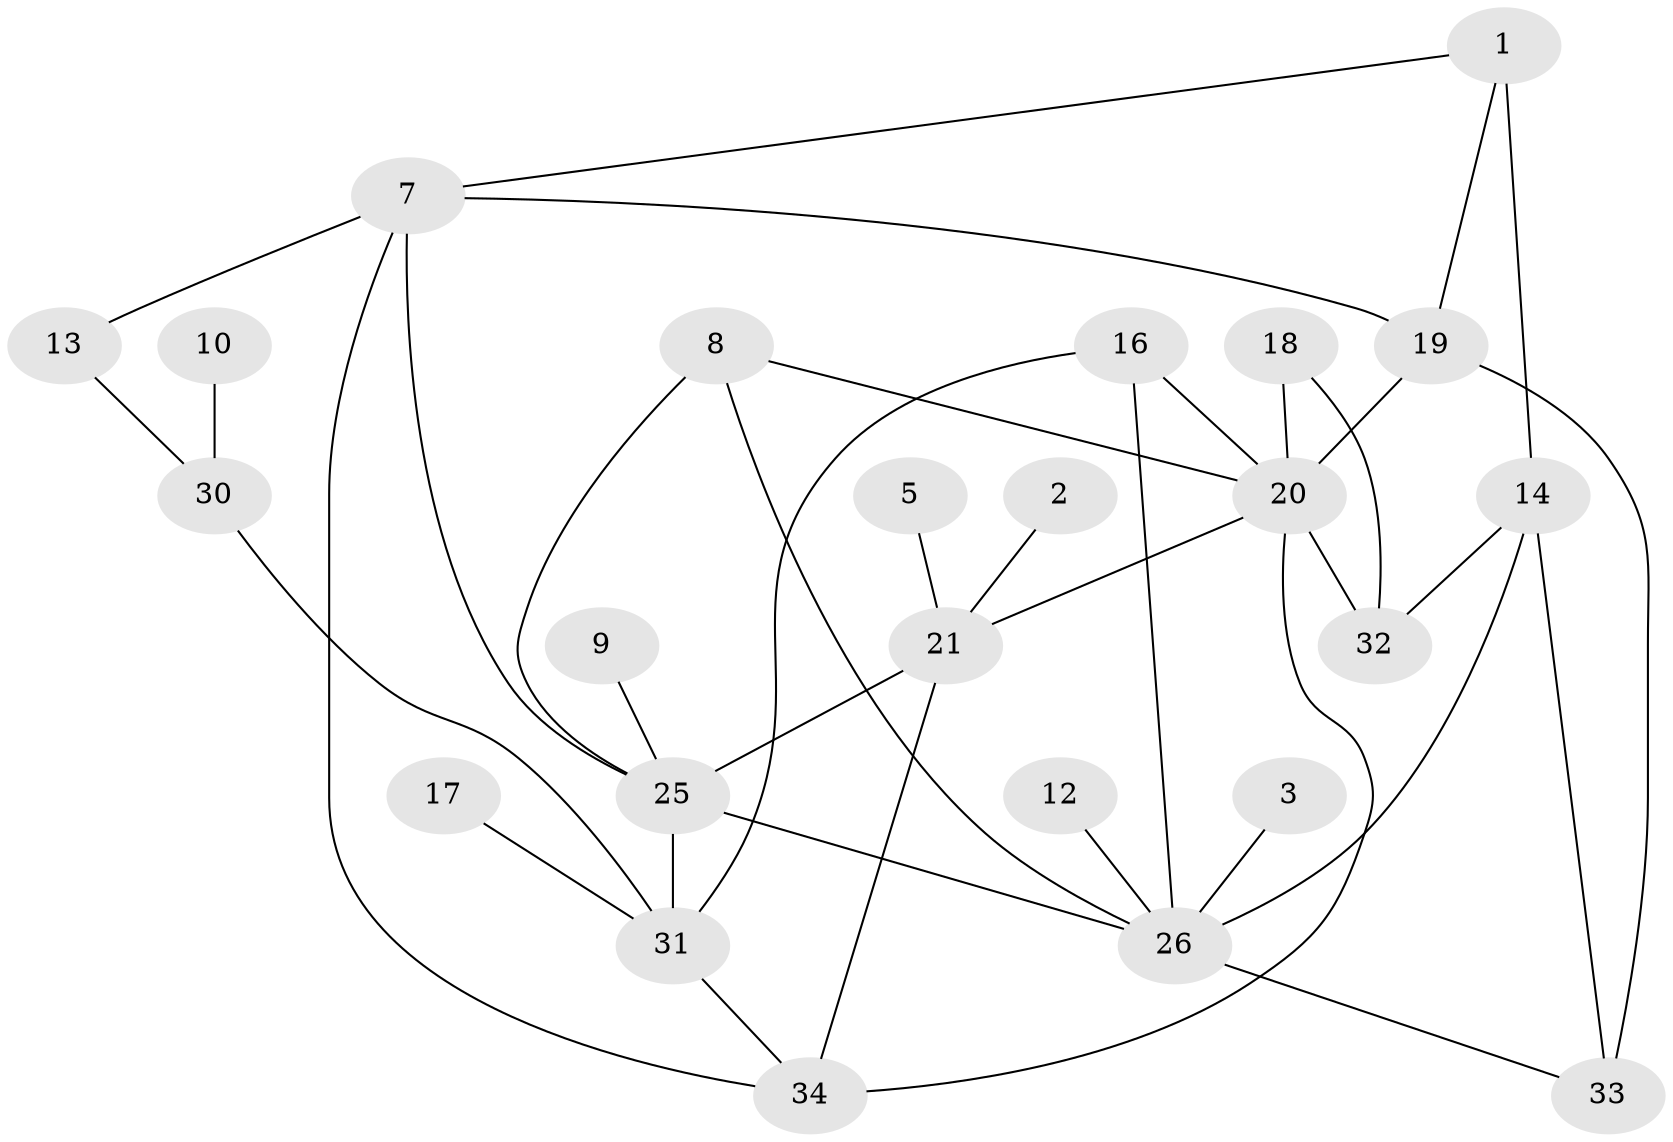 // original degree distribution, {2: 0.1791044776119403, 3: 0.2835820895522388, 4: 0.1044776119402985, 1: 0.26865671641791045, 0: 0.1044776119402985, 5: 0.04477611940298507, 6: 0.014925373134328358}
// Generated by graph-tools (version 1.1) at 2025/49/03/09/25 03:49:13]
// undirected, 24 vertices, 38 edges
graph export_dot {
graph [start="1"]
  node [color=gray90,style=filled];
  1;
  2;
  3;
  5;
  7;
  8;
  9;
  10;
  12;
  13;
  14;
  16;
  17;
  18;
  19;
  20;
  21;
  25;
  26;
  30;
  31;
  32;
  33;
  34;
  1 -- 7 [weight=1.0];
  1 -- 14 [weight=2.0];
  1 -- 19 [weight=1.0];
  2 -- 21 [weight=1.0];
  3 -- 26 [weight=1.0];
  5 -- 21 [weight=1.0];
  7 -- 13 [weight=1.0];
  7 -- 19 [weight=1.0];
  7 -- 25 [weight=1.0];
  7 -- 34 [weight=1.0];
  8 -- 20 [weight=1.0];
  8 -- 25 [weight=1.0];
  8 -- 26 [weight=1.0];
  9 -- 25 [weight=1.0];
  10 -- 30 [weight=1.0];
  12 -- 26 [weight=1.0];
  13 -- 30 [weight=1.0];
  14 -- 26 [weight=1.0];
  14 -- 32 [weight=1.0];
  14 -- 33 [weight=1.0];
  16 -- 20 [weight=1.0];
  16 -- 26 [weight=1.0];
  16 -- 31 [weight=1.0];
  17 -- 31 [weight=1.0];
  18 -- 20 [weight=1.0];
  18 -- 32 [weight=1.0];
  19 -- 20 [weight=1.0];
  19 -- 33 [weight=2.0];
  20 -- 21 [weight=1.0];
  20 -- 32 [weight=1.0];
  20 -- 34 [weight=1.0];
  21 -- 25 [weight=1.0];
  21 -- 34 [weight=1.0];
  25 -- 26 [weight=1.0];
  25 -- 31 [weight=2.0];
  26 -- 33 [weight=1.0];
  30 -- 31 [weight=1.0];
  31 -- 34 [weight=1.0];
}
